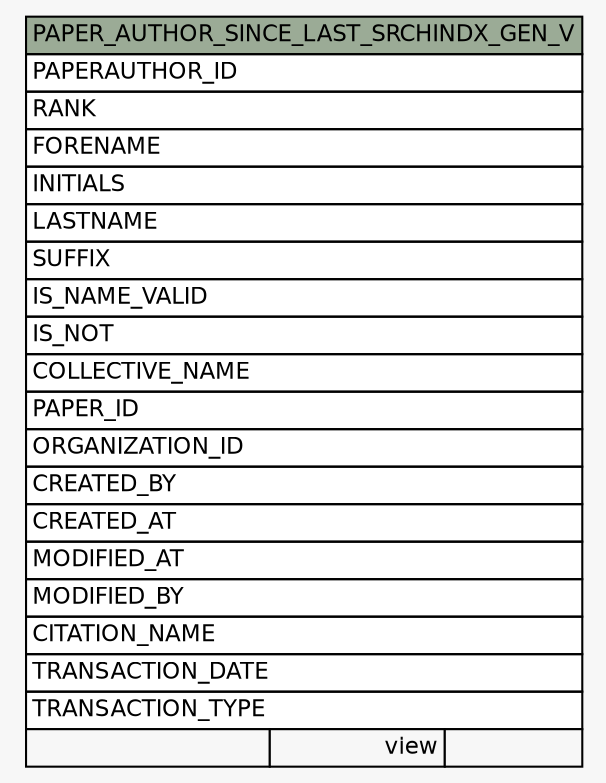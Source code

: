 // dot 2.38.0 on Windows 10 10.0
// SchemaSpy rev Unknown
digraph "PAPER_AUTHOR_SINCE_LAST_SRCHINDX_GEN_V" {
  graph [
    rankdir="RL"
    bgcolor="#f7f7f7"
    nodesep="0.18"
    ranksep="0.46"
    fontname="Helvetica"
    fontsize="11"
  ];
  node [
    fontname="Helvetica"
    fontsize="11"
    shape="plaintext"
  ];
  edge [
    arrowsize="0.8"
  ];
  "PAPER_AUTHOR_SINCE_LAST_SRCHINDX_GEN_V" [
    label=<
    <TABLE BORDER="0" CELLBORDER="1" CELLSPACING="0" BGCOLOR="#ffffff">
      <TR><TD COLSPAN="3" BGCOLOR="#9bab96" ALIGN="CENTER">PAPER_AUTHOR_SINCE_LAST_SRCHINDX_GEN_V</TD></TR>
      <TR><TD PORT="PAPERAUTHOR_ID" COLSPAN="3" ALIGN="LEFT">PAPERAUTHOR_ID</TD></TR>
      <TR><TD PORT="RANK" COLSPAN="3" ALIGN="LEFT">RANK</TD></TR>
      <TR><TD PORT="FORENAME" COLSPAN="3" ALIGN="LEFT">FORENAME</TD></TR>
      <TR><TD PORT="INITIALS" COLSPAN="3" ALIGN="LEFT">INITIALS</TD></TR>
      <TR><TD PORT="LASTNAME" COLSPAN="3" ALIGN="LEFT">LASTNAME</TD></TR>
      <TR><TD PORT="SUFFIX" COLSPAN="3" ALIGN="LEFT">SUFFIX</TD></TR>
      <TR><TD PORT="IS_NAME_VALID" COLSPAN="3" ALIGN="LEFT">IS_NAME_VALID</TD></TR>
      <TR><TD PORT="IS_NOT" COLSPAN="3" ALIGN="LEFT">IS_NOT</TD></TR>
      <TR><TD PORT="COLLECTIVE_NAME" COLSPAN="3" ALIGN="LEFT">COLLECTIVE_NAME</TD></TR>
      <TR><TD PORT="PAPER_ID" COLSPAN="3" ALIGN="LEFT">PAPER_ID</TD></TR>
      <TR><TD PORT="ORGANIZATION_ID" COLSPAN="3" ALIGN="LEFT">ORGANIZATION_ID</TD></TR>
      <TR><TD PORT="CREATED_BY" COLSPAN="3" ALIGN="LEFT">CREATED_BY</TD></TR>
      <TR><TD PORT="CREATED_AT" COLSPAN="3" ALIGN="LEFT">CREATED_AT</TD></TR>
      <TR><TD PORT="MODIFIED_AT" COLSPAN="3" ALIGN="LEFT">MODIFIED_AT</TD></TR>
      <TR><TD PORT="MODIFIED_BY" COLSPAN="3" ALIGN="LEFT">MODIFIED_BY</TD></TR>
      <TR><TD PORT="CITATION_NAME" COLSPAN="3" ALIGN="LEFT">CITATION_NAME</TD></TR>
      <TR><TD PORT="TRANSACTION_DATE" COLSPAN="3" ALIGN="LEFT">TRANSACTION_DATE</TD></TR>
      <TR><TD PORT="TRANSACTION_TYPE" COLSPAN="3" ALIGN="LEFT">TRANSACTION_TYPE</TD></TR>
      <TR><TD ALIGN="LEFT" BGCOLOR="#f7f7f7">  </TD><TD ALIGN="RIGHT" BGCOLOR="#f7f7f7">view</TD><TD ALIGN="RIGHT" BGCOLOR="#f7f7f7">  </TD></TR>
    </TABLE>>
    URL="tables/PAPER_AUTHOR_SINCE_LAST_SRCHINDX_GEN_V.html"
    tooltip="PAPER_AUTHOR_SINCE_LAST_SRCHINDX_GEN_V"
  ];
}
